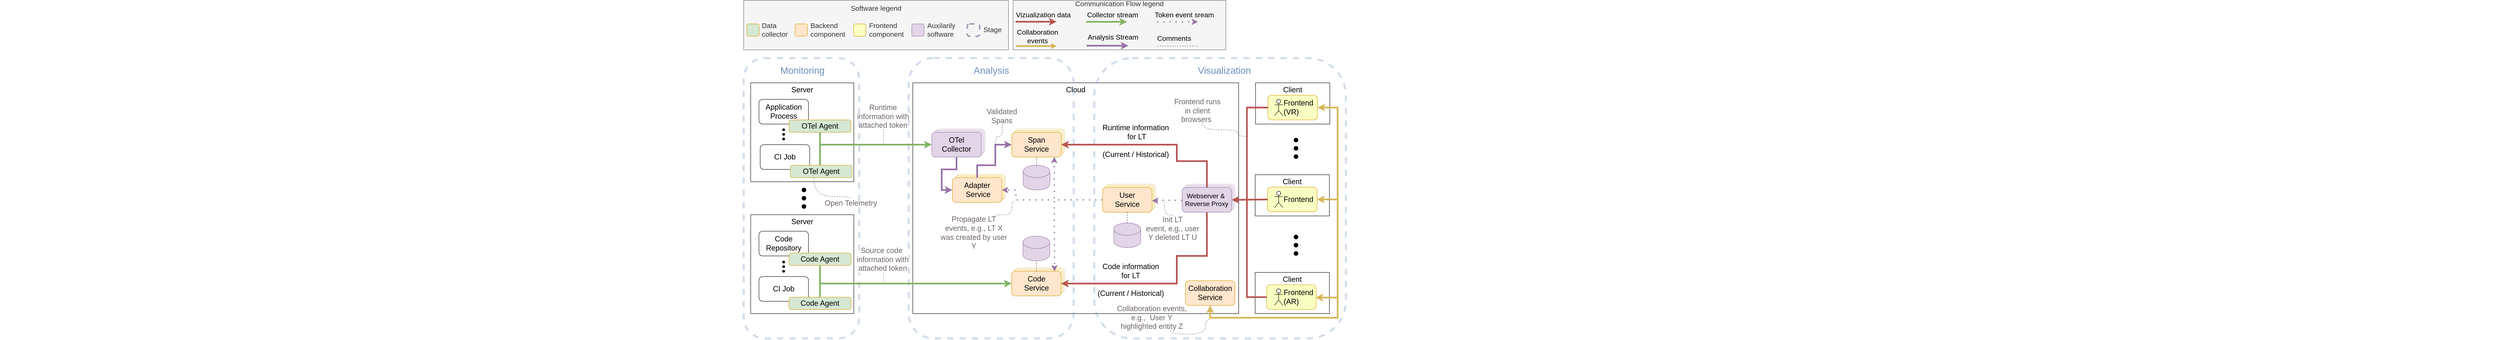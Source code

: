 <mxfile version="24.0.4" type="device">
  <diagram id="J4tJ-1ToKT8fK76RorCc" name="Page-1">
    <mxGraphModel dx="4074" dy="1667" grid="1" gridSize="10" guides="1" tooltips="1" connect="1" arrows="1" fold="1" page="0" pageScale="1" pageWidth="827" pageHeight="1169" math="0" shadow="0">
      <root>
        <mxCell id="0" />
        <mxCell id="1" parent="0" />
        <mxCell id="ESKOOwQI_wDT-aI6lgPv-113" value="" style="rounded=1;whiteSpace=wrap;html=1;fontSize=17;fillColor=none;strokeColor=#6c8ebf;dashed=1;strokeWidth=5;glass=0;shadow=0;opacity=30;arcSize=18;" parent="1" vertex="1">
          <mxGeometry x="-60" y="-40" width="280" height="680" as="geometry" />
        </mxCell>
        <mxCell id="37" value="Server" style="rounded=0;whiteSpace=wrap;html=1;labelPosition=center;verticalLabelPosition=middle;align=center;verticalAlign=top;fontSize=18;" parent="1" vertex="1">
          <mxGeometry x="-43" y="340" width="250" height="240" as="geometry" />
        </mxCell>
        <mxCell id="50" value="Server" style="rounded=0;whiteSpace=wrap;html=1;labelPosition=center;verticalLabelPosition=middle;align=center;verticalAlign=top;fontSize=18;" parent="1" vertex="1">
          <mxGeometry x="-43" y="20" width="250" height="240" as="geometry" />
        </mxCell>
        <mxCell id="2" value="&lt;font style=&quot;font-size: 18px;&quot;&gt;Cloud&lt;/font&gt;" style="rounded=0;whiteSpace=wrap;html=1;fontSize=18;verticalAlign=top;" parent="1" vertex="1">
          <mxGeometry x="350" y="20" width="790" height="560" as="geometry" />
        </mxCell>
        <mxCell id="ESKOOwQI_wDT-aI6lgPv-115" value="" style="rounded=1;whiteSpace=wrap;html=1;fontSize=17;fillColor=none;strokeColor=#6c8ebf;dashed=1;strokeWidth=5;glass=0;shadow=0;opacity=30;" parent="1" vertex="1">
          <mxGeometry x="790" y="-39.99" width="610" height="680" as="geometry" />
        </mxCell>
        <mxCell id="ESKOOwQI_wDT-aI6lgPv-106" value="" style="rounded=1;whiteSpace=wrap;html=1;fontSize=17;fillColor=none;strokeColor=#6c8ebf;dashed=1;strokeWidth=5;glass=0;shadow=0;opacity=30;" parent="1" vertex="1">
          <mxGeometry x="340" y="-40" width="400" height="680" as="geometry" />
        </mxCell>
        <mxCell id="UzIogiAlaAzddQ7dPUqk-159" value="" style="rounded=1;whiteSpace=wrap;html=1;fillColor=#fff2cc;strokeColor=#d6b656;fontSize=18;opacity=60;" parent="1" vertex="1">
          <mxGeometry x="598" y="132" width="120" height="60" as="geometry" />
        </mxCell>
        <mxCell id="UzIogiAlaAzddQ7dPUqk-160" value="" style="rounded=1;whiteSpace=wrap;html=1;fillColor=#fff2cc;strokeColor=#d6b656;fontSize=18;opacity=60;" parent="1" vertex="1">
          <mxGeometry x="594" y="136" width="120" height="60" as="geometry" />
        </mxCell>
        <mxCell id="UzIogiAlaAzddQ7dPUqk-156" value="" style="rounded=1;whiteSpace=wrap;html=1;fillColor=#E1D5E7;strokeColor=#9673A6;fontSize=18;opacity=40;align=center;verticalAlign=middle;fontFamily=Helvetica;fontColor=default;" parent="1" vertex="1">
          <mxGeometry x="405" y="132" width="120" height="60" as="geometry" />
        </mxCell>
        <mxCell id="UzIogiAlaAzddQ7dPUqk-157" value="" style="rounded=1;whiteSpace=wrap;html=1;fillColor=#E1D5E7;strokeColor=#9673A6;fontSize=18;opacity=40;align=center;verticalAlign=middle;fontFamily=Helvetica;fontColor=default;" parent="1" vertex="1">
          <mxGeometry x="401" y="136" width="120" height="60" as="geometry" />
        </mxCell>
        <mxCell id="UzIogiAlaAzddQ7dPUqk-161" value="" style="rounded=1;whiteSpace=wrap;html=1;fillColor=#fff2cc;strokeColor=#d6b656;fontSize=18;opacity=60;" parent="1" vertex="1">
          <mxGeometry x="597.5" y="469" width="120" height="60" as="geometry" />
        </mxCell>
        <mxCell id="UzIogiAlaAzddQ7dPUqk-165" value="" style="rounded=1;whiteSpace=wrap;html=1;fillColor=#E1D5E7;strokeColor=#9673A6;fontSize=18;opacity=40;movable=1;resizable=1;rotatable=1;deletable=1;editable=1;locked=0;connectable=1;" parent="1" vertex="1">
          <mxGeometry x="1011" y="266" width="120" height="60" as="geometry" />
        </mxCell>
        <mxCell id="UzIogiAlaAzddQ7dPUqk-162" value="" style="rounded=1;whiteSpace=wrap;html=1;fillColor=#fff2cc;strokeColor=#d6b656;fontSize=18;opacity=60;" parent="1" vertex="1">
          <mxGeometry x="593.5" y="473" width="120" height="60" as="geometry" />
        </mxCell>
        <mxCell id="UzIogiAlaAzddQ7dPUqk-166" value="" style="rounded=1;whiteSpace=wrap;html=1;fillColor=#E1D5E7;strokeColor=#9673A6;fontSize=18;opacity=40;movable=1;resizable=1;rotatable=1;deletable=1;editable=1;locked=0;connectable=1;" parent="1" vertex="1">
          <mxGeometry x="1007" y="270" width="120" height="60" as="geometry" />
        </mxCell>
        <mxCell id="UzIogiAlaAzddQ7dPUqk-163" value="" style="rounded=1;whiteSpace=wrap;html=1;fillColor=#fff2cc;strokeColor=#d6b656;fontSize=18;opacity=60;movable=1;resizable=1;rotatable=1;deletable=1;editable=1;locked=0;connectable=1;" parent="1" vertex="1">
          <mxGeometry x="818" y="266" width="120" height="60" as="geometry" />
        </mxCell>
        <mxCell id="UzIogiAlaAzddQ7dPUqk-164" value="" style="rounded=1;whiteSpace=wrap;html=1;fillColor=#fff2cc;strokeColor=#d6b656;fontSize=18;opacity=60;movable=1;resizable=1;rotatable=1;deletable=1;editable=1;locked=0;connectable=1;" parent="1" vertex="1">
          <mxGeometry x="814" y="270" width="120" height="60" as="geometry" />
        </mxCell>
        <mxCell id="UzIogiAlaAzddQ7dPUqk-120" style="edgeStyle=orthogonalEdgeStyle;rounded=0;orthogonalLoop=1;jettySize=auto;html=1;entryX=0.5;entryY=0;entryDx=0;entryDy=0;entryPerimeter=0;dashed=1;dashPattern=1 2;fontSize=18;fontColor=#333333;endArrow=none;endFill=0;strokeColor=#6E636A;strokeWidth=2;exitX=0.5;exitY=1;exitDx=0;exitDy=0;" parent="1" source="11" target="WPKitCFaxDIHjvI5srTb-74" edge="1">
          <mxGeometry relative="1" as="geometry">
            <Array as="points">
              <mxPoint x="650" y="240" />
              <mxPoint x="650" y="240" />
            </Array>
          </mxGeometry>
        </mxCell>
        <mxCell id="11" value="&lt;div style=&quot;font-size: 18px;&quot;&gt;Span&lt;/div&gt;&lt;div style=&quot;font-size: 18px;&quot;&gt;Service&lt;br style=&quot;font-size: 18px;&quot;&gt;&lt;/div&gt;" style="rounded=1;whiteSpace=wrap;html=1;fillColor=#ffe6cc;strokeColor=#d79b00;fontSize=18;" parent="1" vertex="1">
          <mxGeometry x="590" y="140" width="120" height="60" as="geometry" />
        </mxCell>
        <mxCell id="UzIogiAlaAzddQ7dPUqk-121" style="edgeStyle=orthogonalEdgeStyle;rounded=0;orthogonalLoop=1;jettySize=auto;html=1;entryX=0.5;entryY=1;entryDx=0;entryDy=0;entryPerimeter=0;dashed=1;fontSize=18;fontColor=#333333;endArrow=none;endFill=0;strokeColor=#6E636A;dashPattern=1 2;strokeWidth=2;exitX=0.5;exitY=0;exitDx=0;exitDy=0;" parent="1" source="13" target="UzIogiAlaAzddQ7dPUqk-74" edge="1">
          <mxGeometry relative="1" as="geometry">
            <Array as="points">
              <mxPoint x="650" y="412" />
            </Array>
          </mxGeometry>
        </mxCell>
        <mxCell id="13" value="Code&lt;br style=&quot;font-size: 18px;&quot;&gt;Service" style="rounded=1;whiteSpace=wrap;html=1;fillColor=#ffe6cc;strokeColor=#d79b00;fontSize=18;" parent="1" vertex="1">
          <mxGeometry x="589.5" y="477" width="120" height="60" as="geometry" />
        </mxCell>
        <mxCell id="16" style="edgeStyle=orthogonalEdgeStyle;rounded=0;orthogonalLoop=1;jettySize=auto;html=1;startArrow=none;startFill=0;strokeWidth=4;fontSize=18;fillColor=#f8cecc;strokeColor=#b85450;exitX=0.5;exitY=1;exitDx=0;exitDy=0;endArrow=classic;endFill=1;entryX=1;entryY=0.5;entryDx=0;entryDy=0;" parent="1" source="ESKOOwQI_wDT-aI6lgPv-137" target="13" edge="1">
          <mxGeometry relative="1" as="geometry">
            <Array as="points">
              <mxPoint x="1063" y="440" />
              <mxPoint x="990" y="440" />
              <mxPoint x="990" y="507" />
            </Array>
            <mxPoint x="1100" y="330" as="sourcePoint" />
            <mxPoint x="780" y="400" as="targetPoint" />
          </mxGeometry>
        </mxCell>
        <mxCell id="17" value="Code information&lt;div&gt;for LT&lt;br style=&quot;font-size: 18px;&quot;&gt;&lt;br style=&quot;font-size: 18px;&quot;&gt;(Current / Historical)&lt;/div&gt;" style="edgeLabel;html=1;align=center;verticalAlign=middle;resizable=1;points=[];fontSize=18;labelBackgroundColor=none;movable=1;rotatable=1;deletable=1;editable=1;locked=0;connectable=1;" parent="16" vertex="1" connectable="0">
          <mxGeometry x="-0.521" y="1" relative="1" as="geometry">
            <mxPoint x="-165" y="58" as="offset" />
          </mxGeometry>
        </mxCell>
        <mxCell id="23" value="" style="group;fontSize=18;" parent="1" vertex="1" connectable="0">
          <mxGeometry x="81" y="275" width="10" height="50" as="geometry" />
        </mxCell>
        <mxCell id="24" value="" style="shape=ellipse;html=1;fontSize=18;fillColor=#000000;" parent="23" vertex="1">
          <mxGeometry width="10" height="10" as="geometry" />
        </mxCell>
        <mxCell id="25" value="" style="shape=ellipse;html=1;fontSize=18;fillColor=#000000;" parent="23" vertex="1">
          <mxGeometry y="20" width="10" height="10" as="geometry" />
        </mxCell>
        <mxCell id="26" value="" style="shape=ellipse;html=1;fontSize=18;fillColor=#000000;" parent="23" vertex="1">
          <mxGeometry y="40" width="10" height="10" as="geometry" />
        </mxCell>
        <mxCell id="51" value="" style="group;fontSize=18;" parent="1" vertex="1" connectable="0">
          <mxGeometry x="-23" y="60" width="200" height="120" as="geometry" />
        </mxCell>
        <mxCell id="52" value="&lt;font style=&quot;font-size: 18px;&quot;&gt;Application Process&lt;/font&gt;" style="rounded=1;whiteSpace=wrap;html=1;fontSize=18;" parent="51" vertex="1">
          <mxGeometry width="120" height="60" as="geometry" />
        </mxCell>
        <mxCell id="53" value="&lt;font style=&quot;font-size: 18px;&quot;&gt;OTel&amp;nbsp;Agent&lt;/font&gt;" style="rounded=1;whiteSpace=wrap;html=1;fillColor=#D5E8D4;strokeColor=#d79b00;fontSize=18;" parent="51" vertex="1">
          <mxGeometry x="73" y="50" width="150" height="30" as="geometry" />
        </mxCell>
        <mxCell id="58" style="edgeStyle=orthogonalEdgeStyle;rounded=0;orthogonalLoop=1;jettySize=auto;html=1;exitX=0.5;exitY=1;exitDx=0;exitDy=0;gradientColor=#97d077;fillColor=#d5e8d4;strokeColor=#82b366;strokeWidth=4;endArrow=classic;endFill=1;fontSize=18;startArrow=none;startFill=0;" parent="1" source="53" target="9" edge="1">
          <mxGeometry x="7" as="geometry">
            <mxPoint x="207" y="170" as="targetPoint" />
            <Array as="points">
              <mxPoint x="125" y="170" />
            </Array>
          </mxGeometry>
        </mxCell>
        <mxCell id="62" style="edgeStyle=orthogonalEdgeStyle;rounded=0;orthogonalLoop=1;jettySize=auto;html=1;exitX=0.5;exitY=0;exitDx=0;exitDy=0;gradientColor=#97d077;fillColor=#d5e8d4;strokeColor=#82b366;strokeWidth=4;endArrow=none;endFill=0;fontSize=18;" parent="1" source="61" edge="1">
          <mxGeometry x="77" as="geometry">
            <mxPoint x="125" y="160" as="targetPoint" />
            <Array as="points">
              <mxPoint x="125" y="220" />
              <mxPoint x="125" y="160" />
            </Array>
          </mxGeometry>
        </mxCell>
        <mxCell id="ESKOOwQI_wDT-aI6lgPv-75" value="&lt;div style=&quot;font-size: 18px;&quot;&gt;Collaboration Service&lt;/div&gt;" style="rounded=1;whiteSpace=wrap;html=1;fillColor=#ffe6cc;strokeColor=#d79b00;fontSize=18;movable=1;resizable=1;rotatable=1;deletable=1;editable=1;locked=0;connectable=1;" parent="1" vertex="1">
          <mxGeometry x="1011" y="500" width="120" height="60" as="geometry" />
        </mxCell>
        <mxCell id="ESKOOwQI_wDT-aI6lgPv-77" value="&lt;div style=&quot;font-size: 18px;&quot;&gt;User&lt;/div&gt;&lt;div style=&quot;font-size: 18px;&quot;&gt;Service&lt;br style=&quot;font-size: 18px;&quot;&gt;&lt;/div&gt;" style="rounded=1;whiteSpace=wrap;html=1;fillColor=#ffe6cc;strokeColor=#d79b00;fontSize=18;movable=1;resizable=1;rotatable=1;deletable=1;editable=1;locked=0;connectable=1;" parent="1" vertex="1">
          <mxGeometry x="810" y="274" width="120" height="60" as="geometry" />
        </mxCell>
        <mxCell id="ESKOOwQI_wDT-aI6lgPv-109" value="&lt;font style=&quot;font-size: 23px;&quot;&gt;Analysis&lt;/font&gt;" style="text;html=1;align=center;verticalAlign=middle;resizable=0;points=[];autosize=1;strokeColor=none;fillColor=none;fontColor=#6C8EBF;" parent="1" vertex="1">
          <mxGeometry x="485" y="-29.998" width="110" height="40" as="geometry" />
        </mxCell>
        <mxCell id="ESKOOwQI_wDT-aI6lgPv-114" value="&lt;font style=&quot;font-size: 23px;&quot;&gt;Monitoring&lt;/font&gt;" style="text;html=1;align=center;verticalAlign=middle;resizable=0;points=[];autosize=1;strokeColor=none;fillColor=none;fontColor=#6C8EBF;fontSize=12;" parent="1" vertex="1">
          <mxGeometry x="17" y="-29.998" width="130" height="40" as="geometry" />
        </mxCell>
        <mxCell id="ESKOOwQI_wDT-aI6lgPv-116" value="&lt;font style=&quot;font-size: 23px;&quot;&gt;Visualization&lt;/font&gt;" style="text;html=1;align=center;verticalAlign=middle;resizable=0;points=[];autosize=1;strokeColor=none;fillColor=none;fontColor=#6C8EBF;" parent="1" vertex="1">
          <mxGeometry x="1030" y="-29.998" width="150" height="40" as="geometry" />
        </mxCell>
        <mxCell id="UzIogiAlaAzddQ7dPUqk-126" style="edgeStyle=orthogonalEdgeStyle;rounded=0;orthogonalLoop=1;jettySize=auto;html=1;dashed=1;dashPattern=1 2;fontSize=18;fontColor=#333333;endArrow=none;endFill=0;strokeColor=#6E636A;strokeWidth=2;exitX=0.5;exitY=0;exitDx=0;exitDy=0;exitPerimeter=0;entryX=0.5;entryY=1;entryDx=0;entryDy=0;movable=1;resizable=1;rotatable=1;deletable=1;editable=1;locked=0;connectable=1;" parent="1" source="sIECb8X20W6JlPce1dND-84" target="ESKOOwQI_wDT-aI6lgPv-77" edge="1">
          <mxGeometry relative="1" as="geometry">
            <mxPoint x="880" y="298.714" as="sourcePoint" />
          </mxGeometry>
        </mxCell>
        <mxCell id="14" style="edgeStyle=orthogonalEdgeStyle;rounded=0;orthogonalLoop=1;jettySize=auto;html=1;strokeWidth=4;fontSize=18;startArrow=none;startFill=0;fillColor=#f8cecc;strokeColor=#b85450;exitX=0.5;exitY=0;exitDx=0;exitDy=0;endArrow=classic;endFill=1;entryX=1;entryY=0.5;entryDx=0;entryDy=0;" parent="1" source="ESKOOwQI_wDT-aI6lgPv-137" target="11" edge="1">
          <mxGeometry relative="1" as="geometry">
            <mxPoint x="1090" y="200" as="sourcePoint" />
            <mxPoint x="720" y="170" as="targetPoint" />
            <Array as="points">
              <mxPoint x="1063" y="210" />
              <mxPoint x="990" y="210" />
              <mxPoint x="990" y="170" />
            </Array>
          </mxGeometry>
        </mxCell>
        <mxCell id="15" value="Runtime information&lt;div&gt;&amp;nbsp;for LT&lt;/div&gt;&lt;div&gt;&lt;br style=&quot;font-size: 18px;&quot;&gt;(Current / Historical)&lt;/div&gt;" style="edgeLabel;html=1;align=center;verticalAlign=middle;resizable=1;points=[];fontSize=18;labelBackgroundColor=none;movable=1;rotatable=1;deletable=1;editable=1;locked=0;connectable=1;" parent="14" vertex="1" connectable="0">
          <mxGeometry x="0.239" relative="1" as="geometry">
            <mxPoint x="6" y="-8" as="offset" />
          </mxGeometry>
        </mxCell>
        <mxCell id="sIECb8X20W6JlPce1dND-82" style="edgeStyle=orthogonalEdgeStyle;orthogonalLoop=1;jettySize=auto;html=1;startArrow=none;startFill=0;strokeWidth=1;fontSize=18;endArrow=none;endFill=0;jumpStyle=none;curved=1;fillColor=#bac8d3;strokeColor=#6E636A;dashed=1;entryX=0.75;entryY=1;entryDx=0;entryDy=0;movable=1;resizable=1;rotatable=1;deletable=1;editable=1;locked=0;connectable=1;" parent="1" target="sIECb8X20W6JlPce1dND-83" edge="1">
          <mxGeometry relative="1" as="geometry">
            <mxPoint x="1050" y="670.0" as="targetPoint" />
            <mxPoint x="1080" y="590" as="sourcePoint" />
            <Array as="points">
              <mxPoint x="1060" y="590" />
              <mxPoint x="1060" y="630" />
              <mxPoint x="974" y="630" />
            </Array>
          </mxGeometry>
        </mxCell>
        <mxCell id="sIECb8X20W6JlPce1dND-83" value="&lt;font color=&quot;#6e636a&quot; style=&quot;font-size: 18px;&quot;&gt;Collaboration events, e.g.,&amp;nbsp; User Y highlighted entity Z&lt;/font&gt;" style="text;html=1;strokeColor=none;fillColor=none;align=center;verticalAlign=middle;whiteSpace=wrap;rounded=0;fontSize=18;movable=1;resizable=1;rotatable=1;deletable=1;editable=1;locked=0;connectable=1;" parent="1" vertex="1">
          <mxGeometry x="837.5" y="560" width="182.5" height="60" as="geometry" />
        </mxCell>
        <mxCell id="sIECb8X20W6JlPce1dND-84" value="" style="shape=cylinder3;whiteSpace=wrap;html=1;boundedLbl=1;backgroundOutline=1;size=15;fillColor=#e1d5e7;strokeColor=#9673a6;fontSize=18;movable=1;resizable=1;rotatable=1;deletable=1;editable=1;locked=0;connectable=1;" parent="1" vertex="1">
          <mxGeometry x="837.5" y="359.98" width="65" height="60.02" as="geometry" />
        </mxCell>
        <mxCell id="sIECb8X20W6JlPce1dND-85" value="" style="group;fontSize=18;" parent="1" vertex="1" connectable="0">
          <mxGeometry x="34" y="131" width="5.74" height="28.0" as="geometry" />
        </mxCell>
        <mxCell id="55" value="" style="shape=ellipse;html=1;fontSize=18;fillColor=#000000;" parent="sIECb8X20W6JlPce1dND-85" vertex="1">
          <mxGeometry width="5.74" height="5.6" as="geometry" />
        </mxCell>
        <mxCell id="56" value="" style="shape=ellipse;html=1;fontSize=18;fillColor=#000000;" parent="sIECb8X20W6JlPce1dND-85" vertex="1">
          <mxGeometry y="11.2" width="5.74" height="5.6" as="geometry" />
        </mxCell>
        <mxCell id="57" value="" style="shape=ellipse;html=1;fontSize=18;fillColor=#000000;" parent="sIECb8X20W6JlPce1dND-85" vertex="1">
          <mxGeometry y="22.4" width="5.74" height="5.6" as="geometry" />
        </mxCell>
        <mxCell id="sIECb8X20W6JlPce1dND-97" style="edgeStyle=orthogonalEdgeStyle;orthogonalLoop=1;jettySize=auto;html=1;startArrow=none;startFill=0;strokeWidth=1;fontSize=18;endArrow=none;endFill=0;jumpStyle=none;curved=1;fillColor=#bac8d3;strokeColor=#6E636A;dashed=1;" parent="1" edge="1">
          <mxGeometry relative="1" as="geometry">
            <mxPoint x="566" y="120" as="targetPoint" />
            <mxPoint x="550" y="170" as="sourcePoint" />
            <Array as="points">
              <mxPoint x="550" y="150" />
              <mxPoint x="567" y="150" />
              <mxPoint x="567" y="120" />
            </Array>
          </mxGeometry>
        </mxCell>
        <mxCell id="7rOnBiEAG43ImXqKh5D--75" style="edgeStyle=orthogonalEdgeStyle;orthogonalLoop=1;jettySize=auto;html=1;startArrow=none;startFill=0;strokeWidth=1;fontSize=18;endArrow=none;endFill=0;jumpStyle=none;curved=1;fillColor=#bac8d3;strokeColor=#6E636A;dashed=1;" parent="1" edge="1">
          <mxGeometry relative="1" as="geometry">
            <mxPoint x="279.25" y="168" as="targetPoint" />
            <mxPoint x="279" y="133" as="sourcePoint" />
            <Array as="points">
              <mxPoint x="278.25" y="153" />
            </Array>
          </mxGeometry>
        </mxCell>
        <mxCell id="UzIogiAlaAzddQ7dPUqk-149" value="&lt;font color=&quot;#6e636a&quot; style=&quot;font-size: 18px;&quot;&gt;Frontend runs in client browsers&amp;nbsp;&lt;/font&gt;" style="text;html=1;strokeColor=none;fillColor=none;align=center;verticalAlign=middle;whiteSpace=wrap;rounded=0;fontSize=18;" parent="1" vertex="1">
          <mxGeometry x="980" y="60" width="120" height="55" as="geometry" />
        </mxCell>
        <mxCell id="CFyOosoDNdjLNxKiEovH-86" value="" style="group;fontSize=18;movable=1;resizable=1;rotatable=1;deletable=1;editable=1;locked=0;connectable=1;" parent="1" vertex="1" connectable="0">
          <mxGeometry x="1194" y="529" width="180" height="90" as="geometry" />
        </mxCell>
        <mxCell id="CFyOosoDNdjLNxKiEovH-87" value="" style="group;fontSize=18;movable=1;resizable=1;rotatable=1;deletable=1;editable=1;locked=0;connectable=1;" parent="CFyOosoDNdjLNxKiEovH-86" vertex="1" connectable="0">
          <mxGeometry x="-14" y="-49" width="180" height="100" as="geometry" />
        </mxCell>
        <mxCell id="CFyOosoDNdjLNxKiEovH-88" value="&lt;font style=&quot;font-size: 18px;&quot;&gt;Client&lt;/font&gt;" style="rounded=0;whiteSpace=wrap;html=1;labelPosition=center;verticalLabelPosition=middle;align=center;verticalAlign=top;fontSize=18;movable=1;resizable=1;rotatable=1;deletable=1;editable=1;locked=0;connectable=1;" parent="CFyOosoDNdjLNxKiEovH-87" vertex="1">
          <mxGeometry width="180" height="100" as="geometry" />
        </mxCell>
        <mxCell id="zA-ylVNl_MtzI6_1VA4T-118" value="" style="group;rounded=1;strokeColor=#D79B00;align=center;verticalAlign=top;fontFamily=Helvetica;fontSize=18;fontColor=default;fillColor=#F9FFC2;" parent="CFyOosoDNdjLNxKiEovH-87" vertex="1" connectable="0">
          <mxGeometry x="28" y="30" width="120" height="60" as="geometry" />
        </mxCell>
        <mxCell id="CFyOosoDNdjLNxKiEovH-89" value="&lt;div style=&quot;font-size: 18px;&quot;&gt;&lt;span style=&quot;color: rgba(0, 0, 0, 0); font-family: monospace; font-size: 18px;&quot;&gt;%3CmxGraphModel%3E%3Croot%3E%3CmxCell%20id%3D%220%22%2F%3E%3CmxCell%20id%3D%221%22%20parent%3D%220%22%2F%3E%3CmxCell%20id%3D%222%22%20value%3D%22Frontend%22%20style%3D%22shape%3DumlActor%3BverticalLabelPosition%3Dmiddle%3BverticalAlign%3Dmiddle%3Bhtml%3D1%3BoutlineConnect%3D0%3BfontSize%3D14%3Balign%3Dleft%3BlabelPosition%3Dright%3B%22%20vertex%3D%221%22%20parent%3D%221%22%3E%3CmxGeometry%20x%3D%221280%22%20y%3D%22265%22%20width%3D%2230%22%20height%3D%2260%22%20as%3D%22geometry%22%2F%3E%3C%2FmxCell%3E%3C%2Froot%3E%3C%2FmxGraphModel%3E&lt;/span&gt;&lt;br style=&quot;font-size: 18px;&quot;&gt;&lt;/div&gt;" style="rounded=1;whiteSpace=wrap;html=1;fillColor=#F9FFC2;strokeColor=#D79B00;opacity=50;fontSize=18;movable=1;resizable=1;rotatable=1;deletable=1;editable=1;locked=0;connectable=1;align=center;verticalAlign=top;fontFamily=Helvetica;fontColor=default;" parent="zA-ylVNl_MtzI6_1VA4T-118" vertex="1">
          <mxGeometry width="120" height="60" as="geometry" />
        </mxCell>
        <mxCell id="CFyOosoDNdjLNxKiEovH-93" style="edgeStyle=none;rounded=0;orthogonalLoop=1;jettySize=auto;html=1;fontSize=18;fontColor=default;startArrow=none;startFill=0;endArrow=none;endFill=0;strokeColor=#b85450;strokeWidth=4;movable=1;resizable=1;rotatable=1;deletable=1;editable=1;locked=0;connectable=1;entryX=0;entryY=0.5;entryDx=0;entryDy=0;align=center;verticalAlign=middle;fontFamily=Helvetica;labelBackgroundColor=default;fillColor=#f8cecc;" parent="1" target="CFyOosoDNdjLNxKiEovH-89" edge="1">
          <mxGeometry relative="1" as="geometry">
            <mxPoint x="1178" y="532" as="targetPoint" />
            <mxPoint x="1160" y="300" as="sourcePoint" />
            <Array as="points">
              <mxPoint x="1160" y="540" />
            </Array>
          </mxGeometry>
        </mxCell>
        <mxCell id="CFyOosoDNdjLNxKiEovH-97" value="" style="group;fontSize=18;movable=1;resizable=1;rotatable=1;deletable=1;editable=1;locked=0;connectable=1;" parent="1" vertex="1" connectable="0">
          <mxGeometry x="1274" y="154" width="10" height="50" as="geometry" />
        </mxCell>
        <mxCell id="CFyOosoDNdjLNxKiEovH-98" value="" style="shape=ellipse;html=1;fontSize=18;fillColor=#000000;movable=1;resizable=1;rotatable=1;deletable=1;editable=1;locked=0;connectable=1;" parent="CFyOosoDNdjLNxKiEovH-97" vertex="1">
          <mxGeometry width="10" height="10" as="geometry" />
        </mxCell>
        <mxCell id="CFyOosoDNdjLNxKiEovH-99" value="" style="shape=ellipse;html=1;fontSize=18;fillColor=#000000;movable=1;resizable=1;rotatable=1;deletable=1;editable=1;locked=0;connectable=1;" parent="CFyOosoDNdjLNxKiEovH-97" vertex="1">
          <mxGeometry y="20" width="10" height="10" as="geometry" />
        </mxCell>
        <mxCell id="CFyOosoDNdjLNxKiEovH-100" value="" style="shape=ellipse;html=1;fontSize=18;fillColor=#000000;movable=1;resizable=1;rotatable=1;deletable=1;editable=1;locked=0;connectable=1;" parent="CFyOosoDNdjLNxKiEovH-97" vertex="1">
          <mxGeometry y="40" width="10" height="10" as="geometry" />
        </mxCell>
        <mxCell id="CFyOosoDNdjLNxKiEovH-101" value="" style="group;fontSize=18;movable=1;resizable=1;rotatable=1;deletable=1;editable=1;locked=0;connectable=1;" parent="1" vertex="1" connectable="0">
          <mxGeometry x="1274" y="389" width="10" height="50" as="geometry" />
        </mxCell>
        <mxCell id="CFyOosoDNdjLNxKiEovH-102" value="" style="shape=ellipse;html=1;fontSize=18;fillColor=#000000;movable=1;resizable=1;rotatable=1;deletable=1;editable=1;locked=0;connectable=1;" parent="CFyOosoDNdjLNxKiEovH-101" vertex="1">
          <mxGeometry width="10" height="10" as="geometry" />
        </mxCell>
        <mxCell id="CFyOosoDNdjLNxKiEovH-103" value="" style="shape=ellipse;html=1;fontSize=18;fillColor=#000000;movable=1;resizable=1;rotatable=1;deletable=1;editable=1;locked=0;connectable=1;" parent="CFyOosoDNdjLNxKiEovH-101" vertex="1">
          <mxGeometry y="20" width="10" height="10" as="geometry" />
        </mxCell>
        <mxCell id="CFyOosoDNdjLNxKiEovH-104" value="" style="shape=ellipse;html=1;fontSize=18;fillColor=#000000;movable=1;resizable=1;rotatable=1;deletable=1;editable=1;locked=0;connectable=1;" parent="CFyOosoDNdjLNxKiEovH-101" vertex="1">
          <mxGeometry y="40" width="10" height="10" as="geometry" />
        </mxCell>
        <mxCell id="45" style="edgeStyle=orthogonalEdgeStyle;rounded=0;orthogonalLoop=1;jettySize=auto;html=1;gradientColor=#97d077;fillColor=#d5e8d4;strokeColor=#82b366;strokeWidth=4;endArrow=none;endFill=0;fontSize=18;entryX=1.002;entryY=0.693;entryDx=0;entryDy=0;entryPerimeter=0;" parent="1" target="37" edge="1">
          <mxGeometry x="-323" y="220" as="geometry">
            <mxPoint x="207" y="480" as="targetPoint" />
            <Array as="points">
              <mxPoint x="125" y="507" />
              <mxPoint x="208" y="507" />
            </Array>
            <mxPoint x="125" y="470" as="sourcePoint" />
          </mxGeometry>
        </mxCell>
        <mxCell id="7rOnBiEAG43ImXqKh5D--74" value="&lt;font color=&quot;#6e636a&quot; style=&quot;font-size: 18px;&quot;&gt;Runtime &lt;br style=&quot;font-size: 18px;&quot;&gt;information with &lt;br style=&quot;font-size: 18px;&quot;&gt;attached token&lt;/font&gt;" style="text;html=1;strokeColor=none;fillColor=none;align=center;verticalAlign=middle;whiteSpace=wrap;rounded=0;fontSize=18;" parent="1" vertex="1">
          <mxGeometry x="207.5" y="72" width="140" height="60" as="geometry" />
        </mxCell>
        <mxCell id="zA-ylVNl_MtzI6_1VA4T-76" value="" style="group;fontSize=18;" parent="1" vertex="1" connectable="0">
          <mxGeometry x="34" y="452" width="5.74" height="28.0" as="geometry" />
        </mxCell>
        <mxCell id="zA-ylVNl_MtzI6_1VA4T-77" value="" style="shape=ellipse;html=1;fontSize=18;fillColor=#000000;" parent="zA-ylVNl_MtzI6_1VA4T-76" vertex="1">
          <mxGeometry width="5.74" height="5.6" as="geometry" />
        </mxCell>
        <mxCell id="zA-ylVNl_MtzI6_1VA4T-78" value="" style="shape=ellipse;html=1;fontSize=18;fillColor=#000000;" parent="zA-ylVNl_MtzI6_1VA4T-76" vertex="1">
          <mxGeometry y="11.2" width="5.74" height="5.6" as="geometry" />
        </mxCell>
        <mxCell id="zA-ylVNl_MtzI6_1VA4T-79" value="" style="shape=ellipse;html=1;fontSize=18;fillColor=#000000;" parent="zA-ylVNl_MtzI6_1VA4T-76" vertex="1">
          <mxGeometry y="22.4" width="5.74" height="5.6" as="geometry" />
        </mxCell>
        <mxCell id="60" value="&lt;font style=&quot;font-size: 18px;&quot;&gt;CI Job&lt;/font&gt;" style="rounded=1;whiteSpace=wrap;html=1;fontSize=18;" parent="1" vertex="1">
          <mxGeometry x="-20" y="170" width="120" height="60" as="geometry" />
        </mxCell>
        <mxCell id="61" value="OTel&amp;nbsp;Agent" style="rounded=1;whiteSpace=wrap;html=1;fillColor=#D5E8D4;strokeColor=#d79b00;fontSize=18;" parent="1" vertex="1">
          <mxGeometry x="53" y="220" width="150" height="30" as="geometry" />
        </mxCell>
        <mxCell id="9" value="&lt;font style=&quot;font-size: 18px;&quot;&gt;OTel&lt;/font&gt;&lt;div&gt;&lt;font style=&quot;font-size: 18px;&quot;&gt;Collector&lt;/font&gt;&lt;/div&gt;" style="rounded=1;whiteSpace=wrap;html=1;fillColor=#E1D5E7;strokeColor=#9673A6;fontSize=18;container=0;align=center;verticalAlign=middle;fontFamily=Helvetica;fontColor=default;" parent="1" vertex="1">
          <mxGeometry x="396" y="140" width="120" height="60" as="geometry" />
        </mxCell>
        <mxCell id="UzIogiAlaAzddQ7dPUqk-74" value="" style="shape=cylinder3;whiteSpace=wrap;html=1;boundedLbl=1;backgroundOutline=1;size=15;fillColor=#e1d5e7;strokeColor=#9673a6;fontSize=18;" parent="1" vertex="1">
          <mxGeometry x="617" y="392" width="65" height="60" as="geometry" />
        </mxCell>
        <mxCell id="46" value="" style="group;fontSize=18;" parent="1" vertex="1" connectable="0">
          <mxGeometry x="-23" y="490" width="200" height="70" as="geometry" />
        </mxCell>
        <mxCell id="47" value="CI Job" style="rounded=1;whiteSpace=wrap;html=1;fontSize=18;" parent="46" vertex="1">
          <mxGeometry width="120" height="60" as="geometry" />
        </mxCell>
        <mxCell id="49" style="edgeStyle=orthogonalEdgeStyle;rounded=0;orthogonalLoop=1;jettySize=auto;html=1;exitX=0.5;exitY=0;exitDx=0;exitDy=0;gradientColor=#97d077;fillColor=#d5e8d4;strokeColor=#82b366;strokeWidth=4;endArrow=none;endFill=0;fontSize=18;entryX=0.5;entryY=1;entryDx=0;entryDy=0;" parent="1" source="48" edge="1" target="40">
          <mxGeometry x="-253" y="220" as="geometry">
            <mxPoint x="125" y="480" as="targetPoint" />
            <Array as="points" />
          </mxGeometry>
        </mxCell>
        <mxCell id="38" value="" style="group;fontSize=18;rounded=1;" parent="1" vertex="1" connectable="0">
          <mxGeometry x="-23" y="380" width="200" height="120" as="geometry" />
        </mxCell>
        <mxCell id="39" value="Code Repository" style="rounded=1;whiteSpace=wrap;html=1;fontSize=18;align=center;" parent="38" vertex="1">
          <mxGeometry width="120" height="60" as="geometry" />
        </mxCell>
        <mxCell id="40" value="Code Agent" style="rounded=1;whiteSpace=wrap;html=1;fillColor=#D5E8D4;strokeColor=#d79b00;fontSize=18;" parent="38" vertex="1">
          <mxGeometry x="73" y="53" width="150" height="30" as="geometry" />
        </mxCell>
        <mxCell id="OPEqLMa_pFpJ9QCfjAGO-73" style="edgeStyle=orthogonalEdgeStyle;orthogonalLoop=1;jettySize=auto;html=1;startArrow=none;startFill=0;strokeWidth=1;fontSize=18;endArrow=none;endFill=0;jumpStyle=none;curved=1;fillColor=#bac8d3;strokeColor=#6E636A;dashed=1;" parent="1" edge="1">
          <mxGeometry relative="1" as="geometry">
            <mxPoint x="279.25" y="505" as="targetPoint" />
            <mxPoint x="279" y="470" as="sourcePoint" />
            <Array as="points">
              <mxPoint x="278.25" y="490" />
            </Array>
          </mxGeometry>
        </mxCell>
        <mxCell id="35" style="edgeStyle=orthogonalEdgeStyle;rounded=0;orthogonalLoop=1;jettySize=auto;html=1;fillColor=#d5e8d4;strokeColor=#82b366;strokeWidth=4;gradientColor=#97d077;fontSize=18;entryX=0;entryY=0.5;entryDx=0;entryDy=0;" parent="1" target="13" edge="1">
          <mxGeometry relative="1" as="geometry">
            <mxPoint x="130" y="507" as="sourcePoint" />
            <Array as="points">
              <mxPoint x="535" y="507" />
            </Array>
            <mxPoint x="377" y="300" as="targetPoint" />
          </mxGeometry>
        </mxCell>
        <mxCell id="OPEqLMa_pFpJ9QCfjAGO-72" value="&lt;span style=&quot;color: rgb(110, 99, 106); font-family: helvetica; font-size: 18px; font-style: normal; font-weight: 400; letter-spacing: normal; text-indent: 0px; text-transform: none; word-spacing: 0px; background-color: rgb(255, 255, 255); display: inline; float: none;&quot;&gt;Source code&amp;nbsp;&lt;br style=&quot;font-size: 18px;&quot;&gt;information with &lt;br style=&quot;font-size: 18px;&quot;&gt;attached token&lt;/span&gt;" style="text;whiteSpace=wrap;html=1;align=center;fontSize=18;" parent="1" vertex="1">
          <mxGeometry x="137" y="410" width="280" height="50" as="geometry" />
        </mxCell>
        <mxCell id="48" value="Code Agent" style="rounded=1;whiteSpace=wrap;html=1;fillColor=#D5E8D4;strokeColor=#d79b00;fontSize=18;" parent="1" vertex="1">
          <mxGeometry x="50" y="540" width="150" height="30" as="geometry" />
        </mxCell>
        <mxCell id="WPKitCFaxDIHjvI5srTb-74" value="" style="shape=cylinder3;whiteSpace=wrap;html=1;boundedLbl=1;backgroundOutline=1;size=15;fillColor=#e1d5e7;strokeColor=#9673a6;fontSize=18;" parent="1" vertex="1">
          <mxGeometry x="617.5" y="220" width="65" height="60.02" as="geometry" />
        </mxCell>
        <mxCell id="CFyOosoDNdjLNxKiEovH-83" value="&lt;font style=&quot;font-size: 18px;&quot;&gt;Client&lt;/font&gt;" style="rounded=0;whiteSpace=wrap;html=1;labelPosition=center;verticalLabelPosition=middle;align=center;verticalAlign=top;fontSize=18;container=0;movable=1;resizable=1;rotatable=1;deletable=1;editable=1;locked=0;connectable=1;" parent="1" vertex="1">
          <mxGeometry x="1181" y="20" width="180" height="100" as="geometry" />
        </mxCell>
        <mxCell id="CFyOosoDNdjLNxKiEovH-84" value="&lt;div style=&quot;font-size: 18px;&quot;&gt;&lt;span style=&quot;color: rgba(0, 0, 0, 0); font-family: monospace; font-size: 18px;&quot;&gt;%3CmxGraphModel%3E%3Croot%3E%3CmxCell%20id%3D%220%22%2F%3E%3CmxCell%20id%3D%221%22%20parent%3D%220%22%2F%3E%3CmxCell%20id%3D%222%22%20value%3D%22Frontend%22%20style%3D%22shape%3DumlActor%3BverticalLabelPosition%3Dmiddle%3BverticalAlign%3Dmiddle%3Bhtml%3D1%3BoutlineConnect%3D0%3BfontSize%3D14%3Balign%3Dleft%3BlabelPosition%3Dright%3B%22%20vertex%3D%221%22%20parent%3D%221%22%3E%3CmxGeometry%20x%3D%221280%22%20y%3D%22265%22%20width%3D%2230%22%20height%3D%2260%22%20as%3D%22geometry%22%2F%3E%3C%2FmxCell%3E%3C%2Froot%3E%3C%2FmxGraphModel%3E&lt;/span&gt;&lt;br style=&quot;font-size: 18px;&quot;&gt;&lt;/div&gt;" style="rounded=1;whiteSpace=wrap;html=1;fillColor=#F9FFC2;strokeColor=#D79B00;fontSize=18;container=0;movable=1;resizable=1;rotatable=1;deletable=1;editable=1;locked=0;connectable=1;align=center;verticalAlign=top;fontFamily=Helvetica;fontColor=default;" parent="1" vertex="1">
          <mxGeometry x="1211" y="50" width="120" height="60" as="geometry" />
        </mxCell>
        <mxCell id="ESKOOwQI_wDT-aI6lgPv-137" value="&lt;div style=&quot;font-size: 18px;&quot;&gt;&lt;span style=&quot;color: rgba(0, 0, 0, 0); font-family: monospace; font-size: 18px;&quot;&gt;%3CmxGraphModel%3E%3Croot%3E%3CmxCell%20id%3D%220%22%2F%3E%3CmxCell%20id%3D%221%22%20parent%3D%220%22%2F%3E%3CmxCell%20id%3D%222%22%20value%3D%22Frontend%22%20style%3D%22shape%3DumlActor%3BverticalLabelPosition%3Dmiddle%3BverticalAlign%3Dmiddle%3Bhtml%3D1%3BoutlineConnect%3D0%3BfontSize%3D14%3Balign%3Dleft%3BlabelPosition%3Dright%3B%22%20vertex%3D%221%22%20parent%3D%221%22%3E%3CmxGeometry%20x%3D%221280%22%20y%3D%22265%22%20width%3D%2230%22%20height%3D%2260%22%20as%3D%22geometry%22%2F%3E%3C%2FmxCell%3E%3C%2Froot%3E%3C%2FmxGraphModel%3E&lt;/span&gt;&lt;br style=&quot;font-size: 18px;&quot;&gt;&lt;/div&gt;" style="rounded=1;whiteSpace=wrap;html=1;fillColor=#E1D5E7;strokeColor=#9673A6;fontSize=18;movable=1;resizable=1;rotatable=1;deletable=1;editable=1;locked=0;connectable=1;align=center;verticalAlign=middle;fontFamily=Helvetica;fontColor=default;" parent="1" vertex="1">
          <mxGeometry x="1003" y="274" width="120" height="60" as="geometry" />
        </mxCell>
        <mxCell id="pm-1Ma7g3Q77lRCXpIlT-75" value="&lt;font color=&quot;#6e636a&quot; style=&quot;font-size: 18px;&quot;&gt;Validated&lt;/font&gt;&lt;div&gt;&lt;font color=&quot;#6e636a&quot; style=&quot;font-size: 18px;&quot;&gt;Spans&lt;/font&gt;&lt;/div&gt;" style="text;html=1;strokeColor=none;fillColor=none;align=center;verticalAlign=middle;whiteSpace=wrap;rounded=0;fontSize=18;" parent="1" vertex="1">
          <mxGeometry x="546" y="91" width="40" height="20" as="geometry" />
        </mxCell>
        <mxCell id="zA-ylVNl_MtzI6_1VA4T-106" style="edgeStyle=orthogonalEdgeStyle;rounded=0;orthogonalLoop=1;jettySize=auto;html=1;fontSize=18;fontColor=#333333;endArrow=classic;endFill=1;strokeColor=#9673A6;strokeWidth=3;startArrow=none;startFill=0;dashed=1;dashPattern=1 4;entryX=0.859;entryY=0.994;entryDx=0;entryDy=0;entryPerimeter=0;" parent="1" target="11" edge="1">
          <mxGeometry relative="1" as="geometry">
            <Array as="points">
              <mxPoint x="693" y="300" />
            </Array>
            <mxPoint x="693" y="300" as="sourcePoint" />
            <mxPoint x="700" y="210" as="targetPoint" />
          </mxGeometry>
        </mxCell>
        <mxCell id="zA-ylVNl_MtzI6_1VA4T-107" value="&lt;font color=&quot;#6e636a&quot;&gt;Propagate LT events,&amp;nbsp;&lt;/font&gt;&lt;span style=&quot;color: rgb(110, 99, 106);&quot;&gt;e.g., LT X was created by user Y&lt;/span&gt;" style="text;html=1;strokeColor=none;fillColor=none;align=center;verticalAlign=middle;whiteSpace=wrap;rounded=0;fontSize=18;" parent="1" vertex="1">
          <mxGeometry x="414" y="344" width="168" height="79" as="geometry" />
        </mxCell>
        <mxCell id="ESKOOwQI_wDT-aI6lgPv-118" style="edgeStyle=orthogonalEdgeStyle;rounded=0;orthogonalLoop=1;jettySize=auto;html=1;strokeWidth=3;fontSize=18;startArrow=none;startFill=0;fillColor=#f8cecc;strokeColor=#9673A6;entryX=1;entryY=0.5;entryDx=0;entryDy=0;dashed=1;dashPattern=1 4;movable=1;resizable=1;rotatable=1;deletable=1;editable=1;locked=0;connectable=1;" parent="1" source="ESKOOwQI_wDT-aI6lgPv-137" edge="1">
          <mxGeometry relative="1" as="geometry">
            <mxPoint x="978" y="306" as="sourcePoint" />
            <mxPoint x="930" y="305.02" as="targetPoint" />
            <Array as="points">
              <mxPoint x="954" y="305" />
              <mxPoint x="954" y="306" />
              <mxPoint x="930" y="306" />
            </Array>
          </mxGeometry>
        </mxCell>
        <mxCell id="zA-ylVNl_MtzI6_1VA4T-110" style="edgeStyle=orthogonalEdgeStyle;orthogonalLoop=1;jettySize=auto;html=1;startArrow=none;startFill=0;strokeWidth=1;fontSize=18;endArrow=none;endFill=0;jumpStyle=none;curved=1;fillColor=#bac8d3;strokeColor=#6E636A;dashed=1;" parent="1" target="zA-ylVNl_MtzI6_1VA4T-107" edge="1">
          <mxGeometry relative="1" as="geometry">
            <mxPoint x="601.46" y="368.5" as="targetPoint" />
            <mxPoint x="594" y="309.5" as="sourcePoint" />
            <Array as="points">
              <mxPoint x="590" y="310" />
              <mxPoint x="590" y="340" />
              <mxPoint x="550" y="340" />
            </Array>
          </mxGeometry>
        </mxCell>
        <mxCell id="UzIogiAlaAzddQ7dPUqk-131" style="edgeStyle=none;rounded=0;orthogonalLoop=1;jettySize=auto;html=1;entryX=0.867;entryY=0.007;entryDx=0;entryDy=0;dashed=1;dashPattern=1 4;fontSize=18;fontColor=#333333;startArrow=none;startFill=0;endArrow=classic;endFill=1;strokeColor=#9673A6;strokeWidth=3;exitX=0;exitY=0.5;exitDx=0;exitDy=0;entryPerimeter=0;" parent="1" source="ESKOOwQI_wDT-aI6lgPv-77" target="13" edge="1">
          <mxGeometry relative="1" as="geometry">
            <Array as="points">
              <mxPoint x="693" y="304" />
            </Array>
          </mxGeometry>
        </mxCell>
        <mxCell id="zA-ylVNl_MtzI6_1VA4T-113" style="edgeStyle=orthogonalEdgeStyle;orthogonalLoop=1;jettySize=auto;html=1;startArrow=none;startFill=0;strokeWidth=1;fontSize=18;endArrow=none;endFill=0;jumpStyle=none;curved=1;fillColor=#bac8d3;strokeColor=#6E636A;dashed=1;entryX=0.5;entryY=0;entryDx=0;entryDy=0;" parent="1" target="7rOnBiEAG43ImXqKh5D--79" edge="1">
          <mxGeometry relative="1" as="geometry">
            <mxPoint x="959" y="340" as="targetPoint" />
            <mxPoint x="960" y="310" as="sourcePoint" />
            <Array as="points">
              <mxPoint x="960" y="340" />
              <mxPoint x="980" y="340" />
            </Array>
          </mxGeometry>
        </mxCell>
        <mxCell id="7rOnBiEAG43ImXqKh5D--79" value="&lt;span style=&quot;color: rgb(110, 99, 106);&quot;&gt;Init LT event,&amp;nbsp;&lt;/span&gt;&lt;font color=&quot;#6e636a&quot; style=&quot;font-size: 18px;&quot;&gt;e.g., user Y deleted LT U&lt;/font&gt;" style="text;html=1;strokeColor=none;fillColor=none;align=center;verticalAlign=middle;whiteSpace=wrap;rounded=0;fontSize=18;movable=1;resizable=1;rotatable=1;deletable=1;editable=1;locked=0;connectable=1;" parent="1" vertex="1">
          <mxGeometry x="910" y="344" width="140" height="60" as="geometry" />
        </mxCell>
        <mxCell id="CFyOosoDNdjLNxKiEovH-91" style="edgeStyle=none;rounded=0;orthogonalLoop=1;jettySize=auto;html=1;fontSize=18;fontColor=default;startArrow=none;startFill=0;endArrow=none;endFill=0;strokeColor=#b85450;strokeWidth=4;movable=1;resizable=1;rotatable=1;deletable=1;editable=1;locked=0;connectable=1;entryX=0;entryY=0.5;entryDx=0;entryDy=0;align=center;verticalAlign=middle;fontFamily=Helvetica;labelBackgroundColor=default;fillColor=#f8cecc;" parent="1" target="CFyOosoDNdjLNxKiEovH-84" edge="1">
          <mxGeometry relative="1" as="geometry">
            <mxPoint x="1178" y="66" as="targetPoint" />
            <mxPoint x="1160" y="300" as="sourcePoint" />
            <Array as="points">
              <mxPoint x="1160" y="80" />
            </Array>
          </mxGeometry>
        </mxCell>
        <mxCell id="ESKOOwQI_wDT-aI6lgPv-120" value="" style="edgeStyle=orthogonalEdgeStyle;rounded=0;orthogonalLoop=1;jettySize=auto;html=1;strokeWidth=4;fontSize=18;fillColor=#fff2cc;strokeColor=#d6b656;verticalAlign=bottom;startArrow=classic;startFill=1;exitX=0.5;exitY=1;exitDx=0;exitDy=0;labelBackgroundColor=none;entryX=1;entryY=0.5;entryDx=0;entryDy=0;" parent="1" source="ESKOOwQI_wDT-aI6lgPv-75" target="CFyOosoDNdjLNxKiEovH-84" edge="1">
          <mxGeometry x="0.403" y="-77" relative="1" as="geometry">
            <mxPoint x="1110" y="450" as="sourcePoint" />
            <mxPoint x="1345" y="350.0" as="targetPoint" />
            <Array as="points">
              <mxPoint x="1071" y="590" />
              <mxPoint x="1380" y="590" />
              <mxPoint x="1380" y="80" />
            </Array>
            <mxPoint x="-4" y="24" as="offset" />
          </mxGeometry>
        </mxCell>
        <mxCell id="zA-ylVNl_MtzI6_1VA4T-121" style="edgeStyle=orthogonalEdgeStyle;orthogonalLoop=1;jettySize=auto;html=1;startArrow=none;startFill=0;strokeWidth=1;fontSize=18;endArrow=none;endFill=0;jumpStyle=none;curved=1;fillColor=#bac8d3;strokeColor=#6E636A;dashed=1;entryX=0.587;entryY=1.023;entryDx=0;entryDy=0;movable=1;resizable=1;rotatable=1;deletable=1;editable=1;locked=0;connectable=1;entryPerimeter=0;" parent="1" target="UzIogiAlaAzddQ7dPUqk-149" edge="1">
          <mxGeometry relative="1" as="geometry">
            <mxPoint x="1052" y="170" as="targetPoint" />
            <mxPoint x="1160" y="150" as="sourcePoint" />
            <Array as="points">
              <mxPoint x="1138" y="150" />
              <mxPoint x="1138" y="134" />
              <mxPoint x="1050" y="134" />
            </Array>
          </mxGeometry>
        </mxCell>
        <mxCell id="CFyOosoDNdjLNxKiEovH-80" value="" style="group;fontSize=18;movable=1;resizable=1;rotatable=1;deletable=1;editable=1;locked=0;connectable=1;" parent="1" vertex="1" connectable="0">
          <mxGeometry x="1180" y="243" width="180" height="100" as="geometry" />
        </mxCell>
        <mxCell id="CFyOosoDNdjLNxKiEovH-76" value="&lt;font style=&quot;font-size: 18px;&quot;&gt;Client&lt;/font&gt;" style="rounded=0;whiteSpace=wrap;html=1;labelPosition=center;verticalLabelPosition=middle;align=center;verticalAlign=top;fontSize=18;movable=1;resizable=1;rotatable=1;deletable=1;editable=1;locked=0;connectable=1;" parent="CFyOosoDNdjLNxKiEovH-80" vertex="1">
          <mxGeometry width="180" height="100" as="geometry" />
        </mxCell>
        <mxCell id="sIECb8X20W6JlPce1dND-100" value="&lt;div style=&quot;font-size: 18px;&quot;&gt;&lt;span style=&quot;color: rgba(0, 0, 0, 0); font-family: monospace; font-size: 18px;&quot;&gt;%3CmxGraphModel%3E%3Croot%3E%3CmxCell%20id%3D%220%22%2F%3E%3CmxCell%20id%3D%221%22%20parent%3D%220%22%2F%3E%3CmxCell%20id%3D%222%22%20value%3D%22Frontend%22%20style%3D%22shape%3DumlActor%3BverticalLabelPosition%3Dmiddle%3BverticalAlign%3Dmiddle%3Bhtml%3D1%3BoutlineConnect%3D0%3BfontSize%3D14%3Balign%3Dleft%3BlabelPosition%3Dright%3B%22%20vertex%3D%221%22%20parent%3D%221%22%3E%3CmxGeometry%20x%3D%221280%22%20y%3D%22265%22%20width%3D%2230%22%20height%3D%2260%22%20as%3D%22geometry%22%2F%3E%3C%2FmxCell%3E%3C%2Froot%3E%3C%2FmxGraphModel%3E&lt;/span&gt;&lt;br style=&quot;font-size: 18px;&quot;&gt;&lt;/div&gt;" style="rounded=1;whiteSpace=wrap;html=1;fillColor=#F9FFC2;strokeColor=#D79B00;fontSize=18;movable=1;resizable=1;rotatable=1;deletable=1;editable=1;locked=0;connectable=1;align=center;verticalAlign=top;fontFamily=Helvetica;fontColor=default;" parent="CFyOosoDNdjLNxKiEovH-80" vertex="1">
          <mxGeometry x="30" y="30" width="120" height="60" as="geometry" />
        </mxCell>
        <mxCell id="-BAvqWrEjUH9hJH52DeV-100" value="&lt;font style=&quot;font-size: 18px;&quot;&gt;Frontend&lt;/font&gt;" style="shape=umlActor;verticalLabelPosition=middle;verticalAlign=middle;html=1;outlineConnect=0;labelPosition=right;align=left;" vertex="1" parent="CFyOosoDNdjLNxKiEovH-80">
          <mxGeometry x="47" y="40" width="20" height="40" as="geometry" />
        </mxCell>
        <mxCell id="-BAvqWrEjUH9hJH52DeV-71" value="&lt;font style=&quot;font-size: 17px;&quot;&gt;Software legend&lt;br style=&quot;font-size: 17px;&quot;&gt;&lt;/font&gt;&lt;br style=&quot;font-size: 17px;&quot;&gt;&lt;br style=&quot;font-size: 17px;&quot;&gt;&lt;br style=&quot;font-size: 17px;&quot;&gt;&lt;br style=&quot;font-size: 17px;&quot;&gt;" style="rounded=0;whiteSpace=wrap;html=1;fontSize=17;fillColor=#f5f5f5;strokeColor=#666666;fontColor=#333333;" vertex="1" parent="1">
          <mxGeometry x="-60" y="-180" width="642" height="120" as="geometry" />
        </mxCell>
        <mxCell id="-BAvqWrEjUH9hJH52DeV-72" value="&lt;div style=&quot;text-align: left;&quot;&gt;&lt;span style=&quot;color: rgb(51, 51, 51); background-color: initial;&quot;&gt;Data&lt;/span&gt;&lt;/div&gt;&lt;span class=&quot;ILfuVd&quot; style=&quot;font-size: 17px;&quot;&gt;&lt;div style=&quot;text-align: left;&quot;&gt;&lt;span style=&quot;color: rgb(51, 51, 51); background-color: initial;&quot;&gt;collector&lt;/span&gt;&lt;/div&gt;&lt;/span&gt;" style="text;html=1;strokeColor=none;fillColor=none;align=center;verticalAlign=middle;whiteSpace=wrap;rounded=0;fontSize=17;fontColor=#6E636A;" vertex="1" parent="1">
          <mxGeometry x="-9.5" y="-123" width="48.5" height="30" as="geometry" />
        </mxCell>
        <mxCell id="-BAvqWrEjUH9hJH52DeV-73" value="" style="rounded=1;whiteSpace=wrap;html=1;fillColor=#D5E8D4;strokeColor=#d79b00;fontSize=17;" vertex="1" parent="1">
          <mxGeometry x="-52.5" y="-123" width="30" height="30" as="geometry" />
        </mxCell>
        <mxCell id="-BAvqWrEjUH9hJH52DeV-74" value="" style="rounded=1;whiteSpace=wrap;html=1;fillColor=#FFE6CC;strokeColor=#d79b00;fontSize=17;" vertex="1" parent="1">
          <mxGeometry x="64.5" y="-123" width="30" height="30" as="geometry" />
        </mxCell>
        <mxCell id="-BAvqWrEjUH9hJH52DeV-75" value="&lt;span class=&quot;ILfuVd&quot; style=&quot;font-size: 17px;&quot;&gt;&lt;font style=&quot;font-size: 17px;&quot; color=&quot;#333333&quot;&gt;Backend component&lt;/font&gt;&lt;/span&gt;" style="text;html=1;strokeColor=none;fillColor=none;align=left;verticalAlign=middle;whiteSpace=wrap;rounded=0;fontSize=17;fontColor=#6E636A;" vertex="1" parent="1">
          <mxGeometry x="100" y="-123" width="63" height="30" as="geometry" />
        </mxCell>
        <mxCell id="-BAvqWrEjUH9hJH52DeV-76" value="" style="group" vertex="1" connectable="0" parent="1">
          <mxGeometry x="482" y="-123" width="30" height="30" as="geometry" />
        </mxCell>
        <mxCell id="-BAvqWrEjUH9hJH52DeV-77" value="" style="rounded=1;whiteSpace=wrap;html=1;fontSize=17;fillColor=none;strokeColor=#2E2761;dashed=1;strokeWidth=4;glass=0;shadow=0;sketch=0;opacity=40;arcSize=18;" vertex="1" parent="-BAvqWrEjUH9hJH52DeV-76">
          <mxGeometry width="30" height="30" as="geometry" />
        </mxCell>
        <mxCell id="-BAvqWrEjUH9hJH52DeV-78" value="&lt;span class=&quot;ILfuVd&quot; style=&quot;font-size: 17px;&quot;&gt;&lt;font style=&quot;font-size: 17px;&quot; color=&quot;#333333&quot;&gt;Stage&lt;/font&gt;&lt;/span&gt;" style="text;html=1;strokeColor=none;fillColor=none;align=center;verticalAlign=middle;whiteSpace=wrap;rounded=0;fontSize=17;fontColor=#6E636A;" vertex="1" parent="1">
          <mxGeometry x="512" y="-123" width="63" height="30" as="geometry" />
        </mxCell>
        <mxCell id="-BAvqWrEjUH9hJH52DeV-79" value="" style="rounded=1;whiteSpace=wrap;html=1;fillColor=#F9FFC2;strokeColor=#D79B00;fontSize=17;" vertex="1" parent="1">
          <mxGeometry x="206.5" y="-123" width="30" height="30" as="geometry" />
        </mxCell>
        <mxCell id="-BAvqWrEjUH9hJH52DeV-80" value="&lt;span class=&quot;ILfuVd&quot; style=&quot;font-size: 17px;&quot;&gt;&lt;font style=&quot;font-size: 17px;&quot; color=&quot;#333333&quot;&gt;Frontend component&lt;/font&gt;&lt;/span&gt;" style="text;html=1;strokeColor=none;fillColor=none;align=left;verticalAlign=middle;whiteSpace=wrap;rounded=0;fontSize=17;fontColor=#6E636A;" vertex="1" parent="1">
          <mxGeometry x="242" y="-123" width="63" height="30" as="geometry" />
        </mxCell>
        <mxCell id="-BAvqWrEjUH9hJH52DeV-81" value="&lt;font style=&quot;font-size: 17px;&quot;&gt;Communication Flow legend&lt;br style=&quot;font-size: 17px;&quot;&gt;&lt;br&gt;&lt;br style=&quot;font-size: 17px;&quot;&gt;&lt;br style=&quot;font-size: 17px;&quot;&gt;&lt;br style=&quot;font-size: 17px;&quot;&gt;&lt;br style=&quot;font-size: 17px;&quot;&gt;&lt;/font&gt;" style="rounded=0;whiteSpace=wrap;html=1;fontSize=17;fillColor=#f5f5f5;strokeColor=#666666;fontColor=#333333;" vertex="1" parent="1">
          <mxGeometry x="593" y="-180" width="516" height="120" as="geometry" />
        </mxCell>
        <mxCell id="-BAvqWrEjUH9hJH52DeV-82" value="" style="edgeStyle=orthogonalEdgeStyle;rounded=0;orthogonalLoop=1;jettySize=auto;html=1;exitX=1;exitY=0.5;exitDx=0;exitDy=0;fillColor=#e1d5e7;strokeColor=#9673a6;strokeWidth=4;verticalAlign=middle;fontSize=18;spacingBottom=3;align=center;fontFamily=Helvetica;fontColor=default;labelBackgroundColor=default;startArrow=none;startFill=0;endArrow=classic;endFill=1;" edge="1" parent="1">
          <mxGeometry x="-0.171" y="12" relative="1" as="geometry">
            <mxPoint x="770.996" y="-70.169" as="sourcePoint" />
            <mxPoint x="872.789" y="-70.169" as="targetPoint" />
            <mxPoint as="offset" />
          </mxGeometry>
        </mxCell>
        <mxCell id="-BAvqWrEjUH9hJH52DeV-83" value="" style="edgeStyle=orthogonalEdgeStyle;rounded=0;orthogonalLoop=1;jettySize=auto;html=1;strokeWidth=4;fontSize=17;fillColor=#fff2cc;strokeColor=#d6b656;verticalAlign=bottom;endSize=2;" edge="1" parent="1">
          <mxGeometry relative="1" as="geometry">
            <mxPoint x="599.692" y="-69.244" as="sourcePoint" />
            <mxPoint x="699.002" y="-69.244" as="targetPoint" />
            <Array as="points">
              <mxPoint x="599.692" y="-69.244" />
            </Array>
          </mxGeometry>
        </mxCell>
        <mxCell id="-BAvqWrEjUH9hJH52DeV-84" style="edgeStyle=orthogonalEdgeStyle;rounded=0;orthogonalLoop=1;jettySize=auto;html=1;exitX=1;exitY=0.5;exitDx=0;exitDy=0;fillColor=#d5e8d4;strokeColor=#82b366;strokeWidth=4;gradientColor=#97d077;fontSize=17;" edge="1" parent="1">
          <mxGeometry relative="1" as="geometry">
            <mxPoint x="769.996" y="-128.004" as="sourcePoint" />
            <mxPoint x="869.307" y="-128.004" as="targetPoint" />
          </mxGeometry>
        </mxCell>
        <mxCell id="-BAvqWrEjUH9hJH52DeV-85" value="Analysis Stream" style="text;html=1;align=center;verticalAlign=middle;resizable=0;points=[];autosize=1;strokeColor=none;fillColor=none;fontSize=17;" vertex="1" parent="1">
          <mxGeometry x="760" y="-105" width="150" height="30" as="geometry" />
        </mxCell>
        <mxCell id="-BAvqWrEjUH9hJH52DeV-86" value="Collaboration &lt;br&gt;events" style="text;html=1;align=center;verticalAlign=middle;resizable=0;points=[];autosize=1;strokeColor=none;fillColor=none;fontSize=17;" vertex="1" parent="1">
          <mxGeometry x="591.5" y="-117" width="120" height="50" as="geometry" />
        </mxCell>
        <mxCell id="-BAvqWrEjUH9hJH52DeV-87" value="Collector stream" style="text;html=1;align=center;verticalAlign=middle;resizable=0;points=[];autosize=1;strokeColor=none;fillColor=none;fontSize=17;" vertex="1" parent="1">
          <mxGeometry x="759" y="-159" width="150" height="30" as="geometry" />
        </mxCell>
        <mxCell id="-BAvqWrEjUH9hJH52DeV-88" value="Vizualization data" style="text;html=1;align=center;verticalAlign=middle;resizable=0;points=[];autosize=1;strokeColor=none;fillColor=none;fontSize=17;" vertex="1" parent="1">
          <mxGeometry x="586" y="-159" width="160" height="30" as="geometry" />
        </mxCell>
        <mxCell id="-BAvqWrEjUH9hJH52DeV-89" value="" style="edgeStyle=orthogonalEdgeStyle;rounded=0;orthogonalLoop=1;jettySize=auto;html=1;exitX=1;exitY=0.333;exitDx=0;exitDy=0;exitPerimeter=0;strokeWidth=4;fontSize=17;startArrow=none;startFill=0;fillColor=#f8cecc;strokeColor=#b85450;verticalAlign=bottom;" edge="1" parent="1">
          <mxGeometry relative="1" as="geometry">
            <mxPoint x="599.342" y="-128.232" as="sourcePoint" />
            <mxPoint x="698.652" y="-128.232" as="targetPoint" />
            <Array as="points">
              <mxPoint x="648.997" y="-128.232" />
              <mxPoint x="648.997" y="-128.232" />
            </Array>
          </mxGeometry>
        </mxCell>
        <mxCell id="-BAvqWrEjUH9hJH52DeV-90" value="" style="edgeStyle=orthogonalEdgeStyle;rounded=0;orthogonalLoop=1;jettySize=auto;html=1;fontFamily=Helvetica;fontSize=18;fontColor=#6E636A;endArrow=none;endFill=0;dashed=1;strokeColor=#6E636A;entryX=0.943;entryY=0.796;entryDx=0;entryDy=0;entryPerimeter=0;" edge="1" parent="1">
          <mxGeometry x="-0.171" y="12" relative="1" as="geometry">
            <mxPoint x="942.996" y="-69.169" as="sourcePoint" />
            <mxPoint x="1044.789" y="-69.169" as="targetPoint" />
            <mxPoint as="offset" />
          </mxGeometry>
        </mxCell>
        <mxCell id="-BAvqWrEjUH9hJH52DeV-91" style="edgeStyle=none;rounded=0;orthogonalLoop=1;jettySize=auto;html=1;dashed=1;dashPattern=1 4;fontSize=18;fontColor=#333333;startArrow=none;startFill=0;endArrow=classic;endFill=1;strokeColor=#9673A6;strokeWidth=3;entryX=0.007;entryY=0.56;entryDx=0;entryDy=0;entryPerimeter=0;align=center;verticalAlign=middle;fontFamily=Helvetica;labelBackgroundColor=default;" edge="1" parent="1">
          <mxGeometry relative="1" as="geometry">
            <mxPoint x="941.996" y="-128.004" as="sourcePoint" />
            <mxPoint x="1041.307" y="-128.004" as="targetPoint" />
          </mxGeometry>
        </mxCell>
        <mxCell id="-BAvqWrEjUH9hJH52DeV-92" value="Comments" style="text;html=1;align=center;verticalAlign=middle;resizable=0;points=[];autosize=1;strokeColor=none;fillColor=none;fontSize=17;" vertex="1" parent="1">
          <mxGeometry x="928" y="-102" width="110" height="30" as="geometry" />
        </mxCell>
        <mxCell id="-BAvqWrEjUH9hJH52DeV-93" value="Token event sream" style="text;html=1;align=center;verticalAlign=middle;resizable=0;points=[];autosize=1;strokeColor=none;fillColor=none;fontSize=17;" vertex="1" parent="1">
          <mxGeometry x="923" y="-159" width="170" height="30" as="geometry" />
        </mxCell>
        <mxCell id="-BAvqWrEjUH9hJH52DeV-94" value="" style="rounded=1;whiteSpace=wrap;html=1;fillColor=#e1d5e7;strokeColor=#9673a6;fontSize=18;align=center;verticalAlign=middle;fontFamily=Helvetica;fontColor=default;" vertex="1" parent="1">
          <mxGeometry x="347.5" y="-123" width="30" height="30" as="geometry" />
        </mxCell>
        <mxCell id="-BAvqWrEjUH9hJH52DeV-95" value="&lt;span class=&quot;ILfuVd&quot; style=&quot;font-size: 17px;&quot;&gt;&lt;font style=&quot;font-size: 17px;&quot; color=&quot;#333333&quot;&gt;Auxilarily&amp;nbsp;&lt;/font&gt;&lt;/span&gt;&lt;div&gt;&lt;span class=&quot;ILfuVd&quot; style=&quot;font-size: 17px;&quot;&gt;&lt;font style=&quot;font-size: 17px;&quot; color=&quot;#333333&quot;&gt;software&lt;/font&gt;&lt;/span&gt;&lt;/div&gt;" style="text;html=1;strokeColor=none;fillColor=none;align=left;verticalAlign=middle;whiteSpace=wrap;rounded=0;fontSize=17;fontColor=#6E636A;" vertex="1" parent="1">
          <mxGeometry x="383" y="-123" width="63" height="30" as="geometry" />
        </mxCell>
        <mxCell id="-BAvqWrEjUH9hJH52DeV-70" value="&lt;font style=&quot;font-size: 16px;&quot;&gt;&lt;span style=&quot;color: rgb(0, 0, 0); font-family: Helvetica; font-style: normal; font-variant-ligatures: normal; font-variant-caps: normal; font-weight: 400; letter-spacing: normal; orphans: 2; text-indent: 0px; text-transform: none; widows: 2; word-spacing: 0px; -webkit-text-stroke-width: 0px; white-space: nowrap; text-decoration-thickness: initial; text-decoration-style: initial; text-decoration-color: initial; float: none; display: inline !important;&quot;&gt;Webserver&amp;nbsp;&lt;/span&gt;&lt;span style=&quot;background-color: initial; text-wrap: nowrap;&quot;&gt;&amp;amp;&amp;nbsp;&lt;/span&gt;&lt;/font&gt;&lt;div style=&quot;font-size: 16px;&quot;&gt;&lt;div style=&quot;&quot;&gt;&lt;span style=&quot;text-wrap: nowrap; background-color: initial;&quot;&gt;&lt;font style=&quot;font-size: 16px;&quot;&gt;Reverse Proxy&lt;/font&gt;&lt;/span&gt;&lt;/div&gt;&lt;/div&gt;" style="text;whiteSpace=wrap;html=1;align=center;" vertex="1" parent="1">
          <mxGeometry x="1006" y="278" width="113" height="50" as="geometry" />
        </mxCell>
        <mxCell id="UzIogiAlaAzddQ7dPUqk-148" style="edgeStyle=none;rounded=0;orthogonalLoop=1;jettySize=auto;html=1;fontSize=18;fontColor=default;startArrow=classic;startFill=1;endArrow=none;endFill=0;strokeColor=#b85450;strokeWidth=4;entryX=0;entryY=0.5;entryDx=0;entryDy=0;exitX=1;exitY=0.5;exitDx=0;exitDy=0;align=center;verticalAlign=middle;fontFamily=Helvetica;labelBackgroundColor=default;fillColor=#f8cecc;" parent="1" source="ESKOOwQI_wDT-aI6lgPv-137" target="sIECb8X20W6JlPce1dND-100" edge="1">
          <mxGeometry relative="1" as="geometry">
            <mxPoint x="1460" y="300" as="targetPoint" />
          </mxGeometry>
        </mxCell>
        <mxCell id="CFyOosoDNdjLNxKiEovH-106" value="" style="edgeStyle=orthogonalEdgeStyle;rounded=0;orthogonalLoop=1;jettySize=auto;html=1;strokeWidth=4;fontSize=18;fillColor=#fff2cc;strokeColor=#d6b656;verticalAlign=bottom;startArrow=none;startFill=0;labelBackgroundColor=none;movable=1;resizable=1;rotatable=1;deletable=1;editable=1;locked=0;connectable=1;" parent="1" target="sIECb8X20W6JlPce1dND-100" edge="1">
          <mxGeometry relative="1" as="geometry">
            <mxPoint x="1380" y="300" as="sourcePoint" />
            <mxPoint x="1332" y="304.94" as="targetPoint" />
            <Array as="points">
              <mxPoint x="1380" y="305" />
              <mxPoint x="1380" y="303" />
            </Array>
          </mxGeometry>
        </mxCell>
        <mxCell id="zA-ylVNl_MtzI6_1VA4T-117" value="" style="edgeStyle=orthogonalEdgeStyle;rounded=0;orthogonalLoop=1;jettySize=auto;html=1;strokeWidth=4;fontSize=18;fillColor=#fff2cc;strokeColor=#d6b656;verticalAlign=bottom;startArrow=none;startFill=0;labelBackgroundColor=none;movable=1;resizable=1;rotatable=1;deletable=1;editable=1;locked=0;connectable=1;entryX=0.986;entryY=0.517;entryDx=0;entryDy=0;entryPerimeter=0;" parent="1" target="CFyOosoDNdjLNxKiEovH-89" edge="1">
          <mxGeometry relative="1" as="geometry">
            <mxPoint x="1380" y="541" as="sourcePoint" />
            <mxPoint x="1329" y="540.79" as="targetPoint" />
            <Array as="points">
              <mxPoint x="1356" y="541" />
              <mxPoint x="1356" y="541" />
            </Array>
          </mxGeometry>
        </mxCell>
        <mxCell id="-BAvqWrEjUH9hJH52DeV-101" value="&lt;font style=&quot;font-size: 18px;&quot;&gt;Frontend&lt;/font&gt;&lt;div&gt;&lt;font style=&quot;font-size: 18px;&quot;&gt;(AR)&lt;/font&gt;&lt;/div&gt;" style="shape=umlActor;verticalLabelPosition=middle;verticalAlign=middle;html=1;outlineConnect=0;labelPosition=right;align=left;" vertex="1" parent="1">
          <mxGeometry x="1227" y="520" width="20" height="40" as="geometry" />
        </mxCell>
        <mxCell id="-BAvqWrEjUH9hJH52DeV-103" value="&lt;font style=&quot;font-size: 18px;&quot;&gt;Frontend&lt;/font&gt;&lt;div&gt;&lt;font style=&quot;font-size: 18px;&quot;&gt;(VR)&lt;/font&gt;&lt;/div&gt;" style="shape=umlActor;verticalLabelPosition=middle;verticalAlign=middle;html=1;outlineConnect=0;labelPosition=right;align=left;" vertex="1" parent="1">
          <mxGeometry x="1227" y="60" width="20" height="40" as="geometry" />
        </mxCell>
        <mxCell id="-BAvqWrEjUH9hJH52DeV-108" value="" style="group" vertex="1" connectable="0" parent="1">
          <mxGeometry x="446" y="242" width="129" height="68" as="geometry" />
        </mxCell>
        <mxCell id="-BAvqWrEjUH9hJH52DeV-104" value="" style="rounded=1;whiteSpace=wrap;html=1;fillColor=#fff2cc;strokeColor=#d6b656;fontSize=18;opacity=60;" vertex="1" parent="-BAvqWrEjUH9hJH52DeV-108">
          <mxGeometry x="9" width="120" height="60" as="geometry" />
        </mxCell>
        <mxCell id="-BAvqWrEjUH9hJH52DeV-105" value="" style="rounded=1;whiteSpace=wrap;html=1;fillColor=#fff2cc;strokeColor=#d6b656;fontSize=18;opacity=60;" vertex="1" parent="-BAvqWrEjUH9hJH52DeV-108">
          <mxGeometry x="5" y="4" width="120" height="60" as="geometry" />
        </mxCell>
        <mxCell id="-BAvqWrEjUH9hJH52DeV-106" value="Adapter&lt;br style=&quot;font-size: 18px;&quot;&gt;&amp;nbsp;Service" style="rounded=1;whiteSpace=wrap;html=1;fillColor=#ffe6cc;strokeColor=#d79b00;fontSize=18;container=0;" vertex="1" parent="-BAvqWrEjUH9hJH52DeV-108">
          <mxGeometry y="8" width="120" height="60" as="geometry" />
        </mxCell>
        <mxCell id="7" value="" style="edgeStyle=orthogonalEdgeStyle;rounded=0;orthogonalLoop=1;jettySize=auto;html=1;strokeWidth=4;fillColor=#e1d5e7;strokeColor=#9673a6;fontSize=18;exitX=0.5;exitY=0;exitDx=0;exitDy=0;entryX=0;entryY=0.5;entryDx=0;entryDy=0;align=center;verticalAlign=middle;fontFamily=Helvetica;fontColor=default;labelBackgroundColor=default;startArrow=none;startFill=0;endArrow=classic;endFill=1;" parent="1" source="-BAvqWrEjUH9hJH52DeV-106" target="11" edge="1">
          <mxGeometry x="0.538" y="-29" relative="1" as="geometry">
            <mxPoint x="516" y="169.0" as="sourcePoint" />
            <mxPoint x="458" y="270" as="targetPoint" />
            <mxPoint as="offset" />
            <Array as="points">
              <mxPoint x="506" y="220" />
              <mxPoint x="550" y="220" />
              <mxPoint x="550" y="170" />
            </Array>
          </mxGeometry>
        </mxCell>
        <mxCell id="zA-ylVNl_MtzI6_1VA4T-88" style="edgeStyle=orthogonalEdgeStyle;rounded=0;orthogonalLoop=1;jettySize=auto;html=1;fontSize=18;fontColor=#333333;endArrow=classic;endFill=1;strokeColor=#9673A6;strokeWidth=3;startArrow=none;startFill=0;dashed=1;dashPattern=1 4;exitX=-2.692;exitY=0.5;exitDx=0;exitDy=0;exitPerimeter=0;" parent="1" source="ESKOOwQI_wDT-aI6lgPv-137" target="-BAvqWrEjUH9hJH52DeV-106" edge="1">
          <mxGeometry relative="1" as="geometry">
            <Array as="points">
              <mxPoint x="600" y="304" />
              <mxPoint x="600" y="280" />
            </Array>
            <mxPoint x="660" y="305" as="sourcePoint" />
            <mxPoint x="497" y="265" as="targetPoint" />
          </mxGeometry>
        </mxCell>
        <mxCell id="-BAvqWrEjUH9hJH52DeV-109" value="" style="edgeStyle=orthogonalEdgeStyle;rounded=0;orthogonalLoop=1;jettySize=auto;html=1;strokeWidth=4;fillColor=#e1d5e7;strokeColor=#9673a6;fontSize=18;exitX=0.5;exitY=1;exitDx=0;exitDy=0;entryX=0;entryY=0.5;entryDx=0;entryDy=0;align=center;verticalAlign=middle;fontFamily=Helvetica;fontColor=default;labelBackgroundColor=default;startArrow=none;startFill=0;endArrow=classic;endFill=1;" edge="1" parent="1" source="9" target="-BAvqWrEjUH9hJH52DeV-106">
          <mxGeometry x="0.538" y="-29" relative="1" as="geometry">
            <mxPoint x="333" y="300" as="sourcePoint" />
            <mxPoint x="417" y="220" as="targetPoint" />
            <mxPoint as="offset" />
            <Array as="points">
              <mxPoint x="456" y="230" />
              <mxPoint x="420" y="230" />
              <mxPoint x="420" y="280" />
            </Array>
          </mxGeometry>
        </mxCell>
        <mxCell id="-BAvqWrEjUH9hJH52DeV-112" style="edgeStyle=orthogonalEdgeStyle;orthogonalLoop=1;jettySize=auto;html=1;startArrow=none;startFill=0;strokeWidth=1;fontSize=18;endArrow=none;endFill=0;jumpStyle=none;curved=1;fillColor=#bac8d3;strokeColor=#6E636A;dashed=1;exitX=0.38;exitY=1;exitDx=0;exitDy=0;exitPerimeter=0;" edge="1" parent="1" source="61" target="-BAvqWrEjUH9hJH52DeV-113">
          <mxGeometry relative="1" as="geometry">
            <mxPoint x="230" y="300" as="targetPoint" />
            <mxPoint x="230" y="275.5" as="sourcePoint" />
            <Array as="points">
              <mxPoint x="110" y="296" />
            </Array>
          </mxGeometry>
        </mxCell>
        <mxCell id="-BAvqWrEjUH9hJH52DeV-113" value="&lt;font color=&quot;#6e636a&quot;&gt;Open Telemetry&lt;/font&gt;" style="text;html=1;strokeColor=none;fillColor=none;align=center;verticalAlign=middle;whiteSpace=wrap;rounded=0;fontSize=18;" vertex="1" parent="1">
          <mxGeometry x="130" y="300" width="140" height="23" as="geometry" />
        </mxCell>
      </root>
    </mxGraphModel>
  </diagram>
</mxfile>
